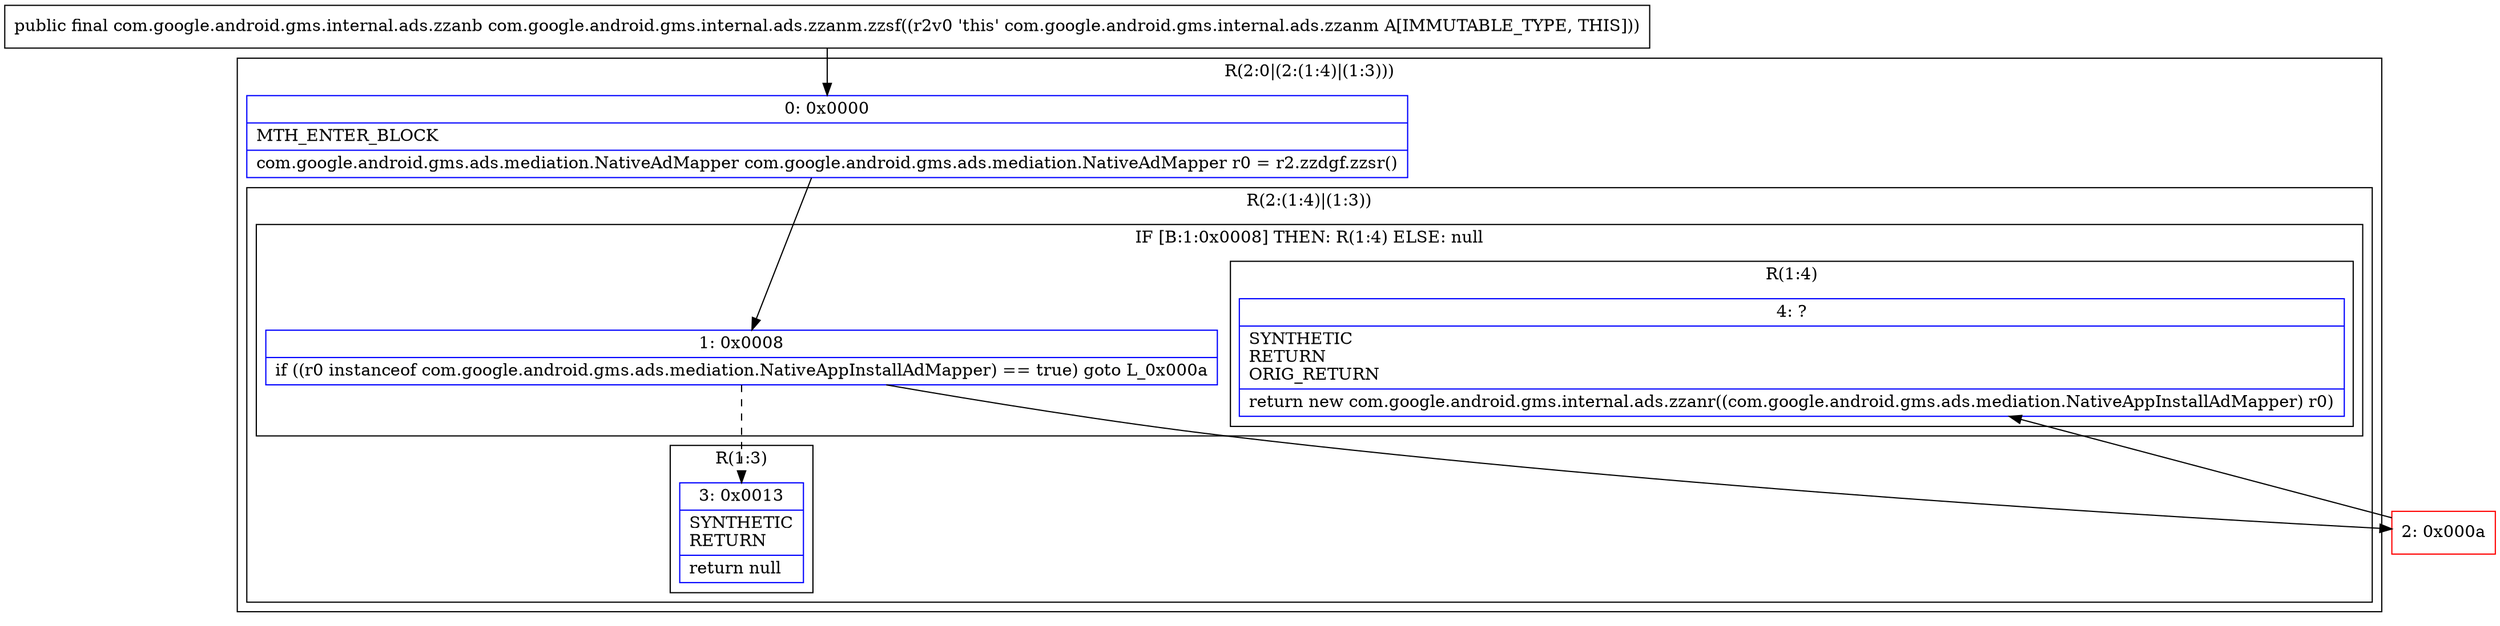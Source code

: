 digraph "CFG forcom.google.android.gms.internal.ads.zzanm.zzsf()Lcom\/google\/android\/gms\/internal\/ads\/zzanb;" {
subgraph cluster_Region_1795360853 {
label = "R(2:0|(2:(1:4)|(1:3)))";
node [shape=record,color=blue];
Node_0 [shape=record,label="{0\:\ 0x0000|MTH_ENTER_BLOCK\l|com.google.android.gms.ads.mediation.NativeAdMapper com.google.android.gms.ads.mediation.NativeAdMapper r0 = r2.zzdgf.zzsr()\l}"];
subgraph cluster_Region_2144148186 {
label = "R(2:(1:4)|(1:3))";
node [shape=record,color=blue];
subgraph cluster_IfRegion_404640260 {
label = "IF [B:1:0x0008] THEN: R(1:4) ELSE: null";
node [shape=record,color=blue];
Node_1 [shape=record,label="{1\:\ 0x0008|if ((r0 instanceof com.google.android.gms.ads.mediation.NativeAppInstallAdMapper) == true) goto L_0x000a\l}"];
subgraph cluster_Region_1067995841 {
label = "R(1:4)";
node [shape=record,color=blue];
Node_4 [shape=record,label="{4\:\ ?|SYNTHETIC\lRETURN\lORIG_RETURN\l|return new com.google.android.gms.internal.ads.zzanr((com.google.android.gms.ads.mediation.NativeAppInstallAdMapper) r0)\l}"];
}
}
subgraph cluster_Region_1891851957 {
label = "R(1:3)";
node [shape=record,color=blue];
Node_3 [shape=record,label="{3\:\ 0x0013|SYNTHETIC\lRETURN\l|return null\l}"];
}
}
}
Node_2 [shape=record,color=red,label="{2\:\ 0x000a}"];
MethodNode[shape=record,label="{public final com.google.android.gms.internal.ads.zzanb com.google.android.gms.internal.ads.zzanm.zzsf((r2v0 'this' com.google.android.gms.internal.ads.zzanm A[IMMUTABLE_TYPE, THIS])) }"];
MethodNode -> Node_0;
Node_0 -> Node_1;
Node_1 -> Node_2;
Node_1 -> Node_3[style=dashed];
Node_2 -> Node_4;
}

